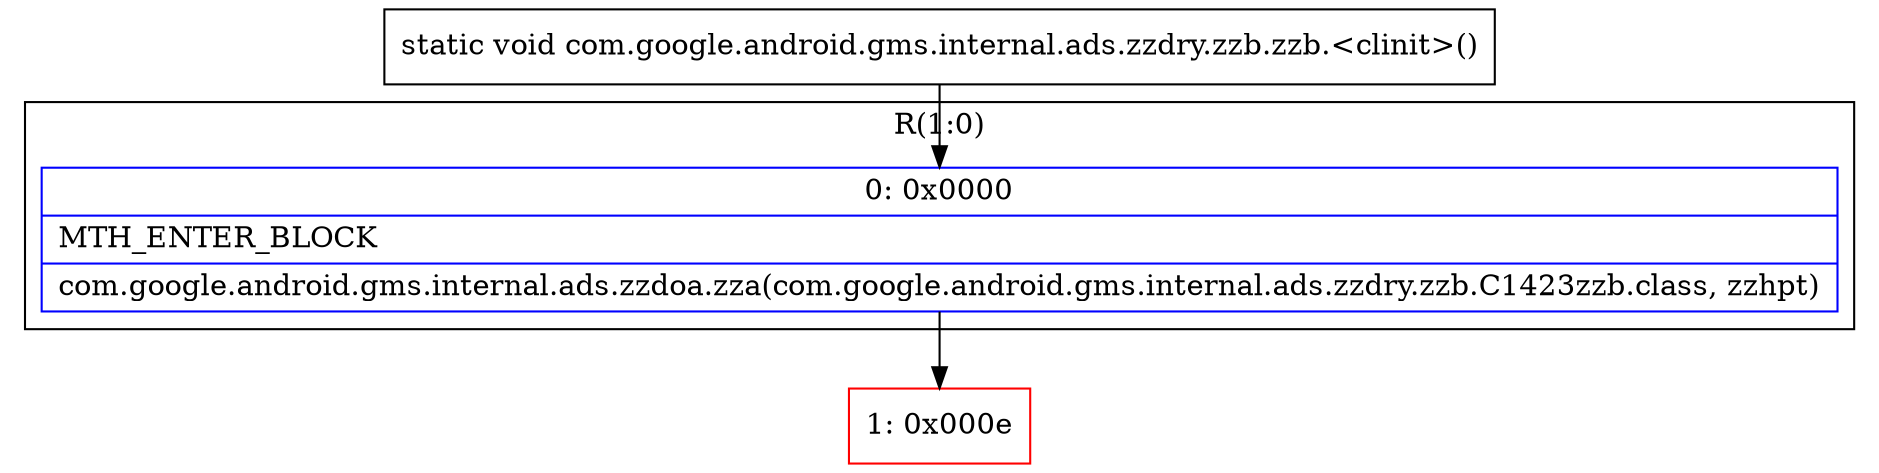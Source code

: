 digraph "CFG forcom.google.android.gms.internal.ads.zzdry.zzb.zzb.\<clinit\>()V" {
subgraph cluster_Region_1651069454 {
label = "R(1:0)";
node [shape=record,color=blue];
Node_0 [shape=record,label="{0\:\ 0x0000|MTH_ENTER_BLOCK\l|com.google.android.gms.internal.ads.zzdoa.zza(com.google.android.gms.internal.ads.zzdry.zzb.C1423zzb.class, zzhpt)\l}"];
}
Node_1 [shape=record,color=red,label="{1\:\ 0x000e}"];
MethodNode[shape=record,label="{static void com.google.android.gms.internal.ads.zzdry.zzb.zzb.\<clinit\>() }"];
MethodNode -> Node_0;
Node_0 -> Node_1;
}

